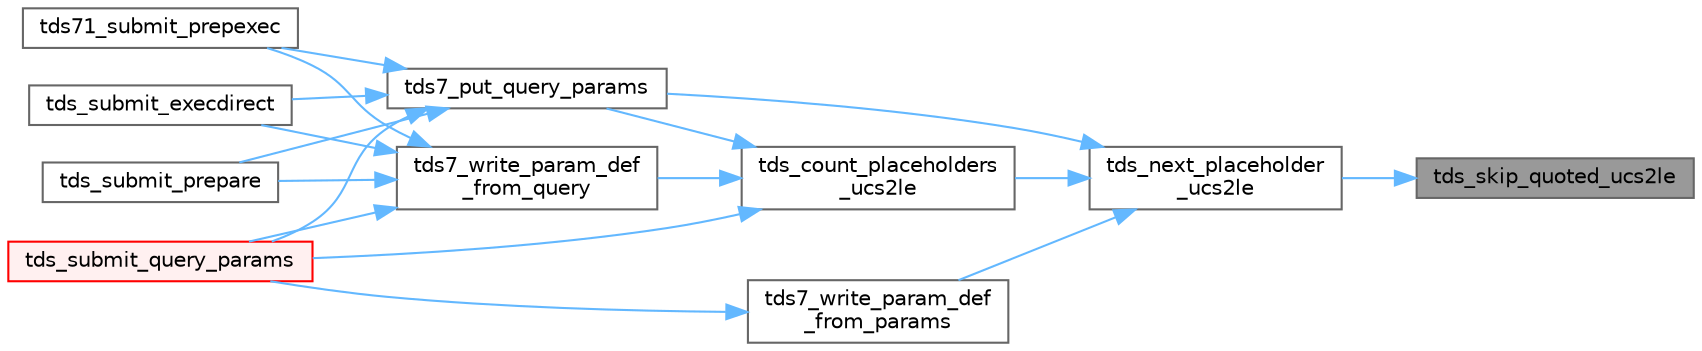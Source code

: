 digraph "tds_skip_quoted_ucs2le"
{
 // LATEX_PDF_SIZE
  bgcolor="transparent";
  edge [fontname=Helvetica,fontsize=10,labelfontname=Helvetica,labelfontsize=10];
  node [fontname=Helvetica,fontsize=10,shape=box,height=0.2,width=0.4];
  rankdir="RL";
  Node1 [id="Node000001",label="tds_skip_quoted_ucs2le",height=0.2,width=0.4,color="gray40", fillcolor="grey60", style="filled", fontcolor="black",tooltip="Return pointer to end of a quoted string."];
  Node1 -> Node2 [id="edge1_Node000001_Node000002",dir="back",color="steelblue1",style="solid",tooltip=" "];
  Node2 [id="Node000002",label="tds_next_placeholder\l_ucs2le",height=0.2,width=0.4,color="grey40", fillcolor="white", style="filled",URL="$a00590.html#gaaa97f8535a2babe642024a0744d271d5",tooltip="Found the next placeholder (? or @param) in a string."];
  Node2 -> Node3 [id="edge2_Node000002_Node000003",dir="back",color="steelblue1",style="solid",tooltip=" "];
  Node3 [id="Node000003",label="tds7_put_query_params",height=0.2,width=0.4,color="grey40", fillcolor="white", style="filled",URL="$a00590.html#ga6e42b4a1d1d3898229ea2fe4afc2ecec",tooltip="Output params types and query (required by sp_prepare/sp_executesql/sp_prepexec)"];
  Node3 -> Node4 [id="edge3_Node000003_Node000004",dir="back",color="steelblue1",style="solid",tooltip=" "];
  Node4 [id="Node000004",label="tds71_submit_prepexec",height=0.2,width=0.4,color="grey40", fillcolor="white", style="filled",URL="$a00590.html#ga08877c101704bebe4fa57e0849dc272d",tooltip="Creates a temporary stored procedure in the server and execute it."];
  Node3 -> Node5 [id="edge4_Node000003_Node000005",dir="back",color="steelblue1",style="solid",tooltip=" "];
  Node5 [id="Node000005",label="tds_submit_execdirect",height=0.2,width=0.4,color="grey40", fillcolor="white", style="filled",URL="$a00590.html#gae603aed795a4c5bb26ab159a11256996",tooltip="Submit a prepared query with parameters."];
  Node3 -> Node6 [id="edge5_Node000003_Node000006",dir="back",color="steelblue1",style="solid",tooltip=" "];
  Node6 [id="Node000006",label="tds_submit_prepare",height=0.2,width=0.4,color="grey40", fillcolor="white", style="filled",URL="$a00590.html#ga74eb08c3a1c85be8ac9db428842c8b9d",tooltip="Creates a temporary stored procedure in the server."];
  Node3 -> Node7 [id="edge6_Node000003_Node000007",dir="back",color="steelblue1",style="solid",tooltip=" "];
  Node7 [id="Node000007",label="tds_submit_query_params",height=0.2,width=0.4,color="red", fillcolor="#FFF0F0", style="filled",URL="$a00590.html#ga95e0fccedc459a4404f496eec74a369a",tooltip="Sends a language string to the database server for processing."];
  Node2 -> Node28 [id="edge7_Node000002_Node000028",dir="back",color="steelblue1",style="solid",tooltip=" "];
  Node28 [id="Node000028",label="tds7_write_param_def\l_from_params",height=0.2,width=0.4,color="grey40", fillcolor="white", style="filled",URL="$a00590.html#ga6513afd79629f7a928e1d3da9f56dee1",tooltip="Write string with parameters definition, useful for TDS7+."];
  Node28 -> Node7 [id="edge8_Node000028_Node000007",dir="back",color="steelblue1",style="solid",tooltip=" "];
  Node2 -> Node29 [id="edge9_Node000002_Node000029",dir="back",color="steelblue1",style="solid",tooltip=" "];
  Node29 [id="Node000029",label="tds_count_placeholders\l_ucs2le",height=0.2,width=0.4,color="grey40", fillcolor="white", style="filled",URL="$a00590.html#ga0cd19215e9169ea299a6c9cbf5b2fb60",tooltip="Count the number of placeholders ('?') in a query."];
  Node29 -> Node3 [id="edge10_Node000029_Node000003",dir="back",color="steelblue1",style="solid",tooltip=" "];
  Node29 -> Node30 [id="edge11_Node000029_Node000030",dir="back",color="steelblue1",style="solid",tooltip=" "];
  Node30 [id="Node000030",label="tds7_write_param_def\l_from_query",height=0.2,width=0.4,color="grey40", fillcolor="white", style="filled",URL="$a00590.html#ga24345856c16b15aa3e84459c2f551320",tooltip="Write string with parameters definition, useful for TDS7+."];
  Node30 -> Node4 [id="edge12_Node000030_Node000004",dir="back",color="steelblue1",style="solid",tooltip=" "];
  Node30 -> Node5 [id="edge13_Node000030_Node000005",dir="back",color="steelblue1",style="solid",tooltip=" "];
  Node30 -> Node6 [id="edge14_Node000030_Node000006",dir="back",color="steelblue1",style="solid",tooltip=" "];
  Node30 -> Node7 [id="edge15_Node000030_Node000007",dir="back",color="steelblue1",style="solid",tooltip=" "];
  Node29 -> Node7 [id="edge16_Node000029_Node000007",dir="back",color="steelblue1",style="solid",tooltip=" "];
}
